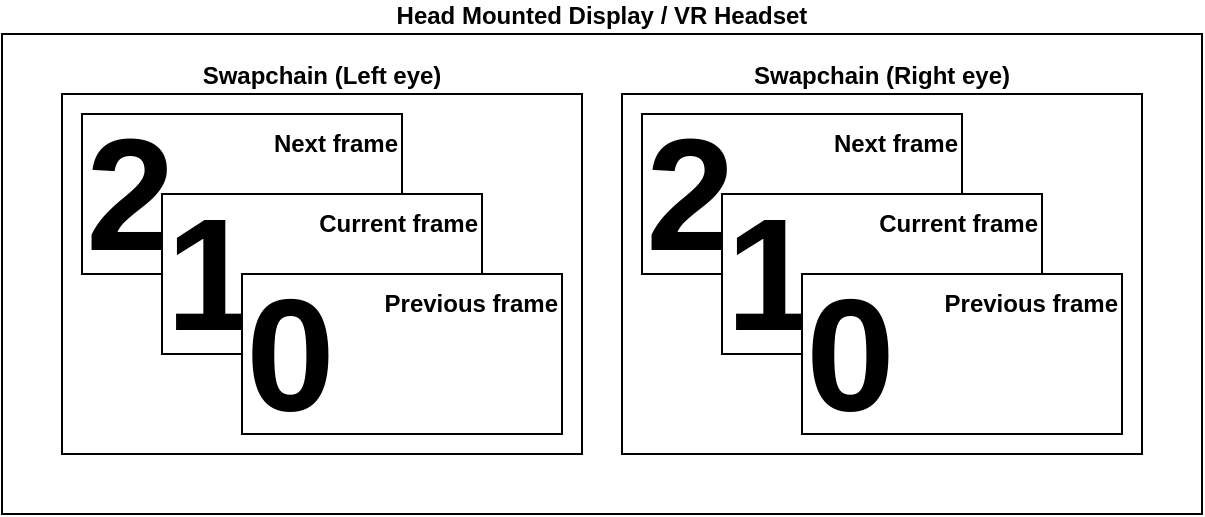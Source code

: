 <mxfile version="24.6.4" type="device">
  <diagram name="Page-1" id="G1PhLZSnzxK324VZEjjs">
    <mxGraphModel dx="768" dy="519" grid="1" gridSize="10" guides="1" tooltips="1" connect="1" arrows="1" fold="1" page="1" pageScale="1" pageWidth="827" pageHeight="1169" math="0" shadow="0">
      <root>
        <mxCell id="0" />
        <mxCell id="1" parent="0" />
        <mxCell id="Pj2GW_o1gfFWr4_-rcVl-13" value="Head Mounted Display / VR Headset" style="rounded=0;whiteSpace=wrap;html=1;labelPosition=center;verticalLabelPosition=top;align=center;verticalAlign=bottom;fontStyle=1;fillColor=none;" vertex="1" parent="1">
          <mxGeometry x="80" y="40" width="600" height="240" as="geometry" />
        </mxCell>
        <mxCell id="Pj2GW_o1gfFWr4_-rcVl-12" value="Swapchain (Right eye)" style="rounded=0;whiteSpace=wrap;html=1;labelPosition=center;verticalLabelPosition=top;align=center;verticalAlign=bottom;fontStyle=1;fillColor=none;" vertex="1" parent="1">
          <mxGeometry x="390" y="70" width="260" height="180" as="geometry" />
        </mxCell>
        <mxCell id="Pj2GW_o1gfFWr4_-rcVl-11" value="Swapchain (Left eye)" style="rounded=0;whiteSpace=wrap;html=1;verticalAlign=bottom;labelPosition=center;verticalLabelPosition=top;align=center;fontStyle=1;fillColor=none;" vertex="1" parent="1">
          <mxGeometry x="110" y="70" width="260" height="180" as="geometry" />
        </mxCell>
        <mxCell id="Pj2GW_o1gfFWr4_-rcVl-1" value="2" style="rounded=0;whiteSpace=wrap;html=1;fontSize=80;fontStyle=1;align=left;" vertex="1" parent="1">
          <mxGeometry x="120" y="80" width="160" height="80" as="geometry" />
        </mxCell>
        <mxCell id="Pj2GW_o1gfFWr4_-rcVl-6" value="1" style="rounded=0;whiteSpace=wrap;html=1;fontSize=80;fontStyle=1;align=left;" vertex="1" parent="1">
          <mxGeometry x="160" y="120" width="160" height="80" as="geometry" />
        </mxCell>
        <mxCell id="Pj2GW_o1gfFWr4_-rcVl-7" value="0" style="rounded=0;whiteSpace=wrap;html=1;fontSize=80;fontStyle=1;align=left;" vertex="1" parent="1">
          <mxGeometry x="200" y="160" width="160" height="80" as="geometry" />
        </mxCell>
        <mxCell id="Pj2GW_o1gfFWr4_-rcVl-8" value="2" style="rounded=0;whiteSpace=wrap;html=1;fontSize=80;fontStyle=1;align=left;" vertex="1" parent="1">
          <mxGeometry x="400" y="80" width="160" height="80" as="geometry" />
        </mxCell>
        <mxCell id="Pj2GW_o1gfFWr4_-rcVl-9" value="1" style="rounded=0;whiteSpace=wrap;html=1;fontSize=80;fontStyle=1;align=left;" vertex="1" parent="1">
          <mxGeometry x="440" y="120" width="160" height="80" as="geometry" />
        </mxCell>
        <mxCell id="Pj2GW_o1gfFWr4_-rcVl-10" value="0" style="rounded=0;whiteSpace=wrap;html=1;fontSize=80;fontStyle=1;align=left;" vertex="1" parent="1">
          <mxGeometry x="480" y="160" width="160" height="80" as="geometry" />
        </mxCell>
        <mxCell id="Pj2GW_o1gfFWr4_-rcVl-16" value="Current frame" style="text;html=1;align=right;verticalAlign=middle;whiteSpace=wrap;rounded=0;fontStyle=1" vertex="1" parent="1">
          <mxGeometry x="160" y="120" width="160" height="30" as="geometry" />
        </mxCell>
        <mxCell id="Pj2GW_o1gfFWr4_-rcVl-17" value="Current frame" style="text;html=1;align=right;verticalAlign=middle;whiteSpace=wrap;rounded=0;fontStyle=1" vertex="1" parent="1">
          <mxGeometry x="440" y="120" width="160" height="30" as="geometry" />
        </mxCell>
        <mxCell id="Pj2GW_o1gfFWr4_-rcVl-18" value="Previous frame" style="text;html=1;align=right;verticalAlign=middle;whiteSpace=wrap;rounded=0;fontStyle=1" vertex="1" parent="1">
          <mxGeometry x="200" y="160" width="160" height="30" as="geometry" />
        </mxCell>
        <mxCell id="Pj2GW_o1gfFWr4_-rcVl-19" value="Previous frame" style="text;html=1;align=right;verticalAlign=middle;whiteSpace=wrap;rounded=0;fontStyle=1" vertex="1" parent="1">
          <mxGeometry x="480" y="160" width="160" height="30" as="geometry" />
        </mxCell>
        <mxCell id="Pj2GW_o1gfFWr4_-rcVl-20" value="Next frame" style="text;html=1;align=right;verticalAlign=middle;whiteSpace=wrap;rounded=0;fontStyle=1" vertex="1" parent="1">
          <mxGeometry x="400" y="80" width="160" height="30" as="geometry" />
        </mxCell>
        <mxCell id="Pj2GW_o1gfFWr4_-rcVl-21" value="Next frame" style="text;html=1;align=right;verticalAlign=middle;whiteSpace=wrap;rounded=0;fontStyle=1" vertex="1" parent="1">
          <mxGeometry x="120" y="80" width="160" height="30" as="geometry" />
        </mxCell>
      </root>
    </mxGraphModel>
  </diagram>
</mxfile>
